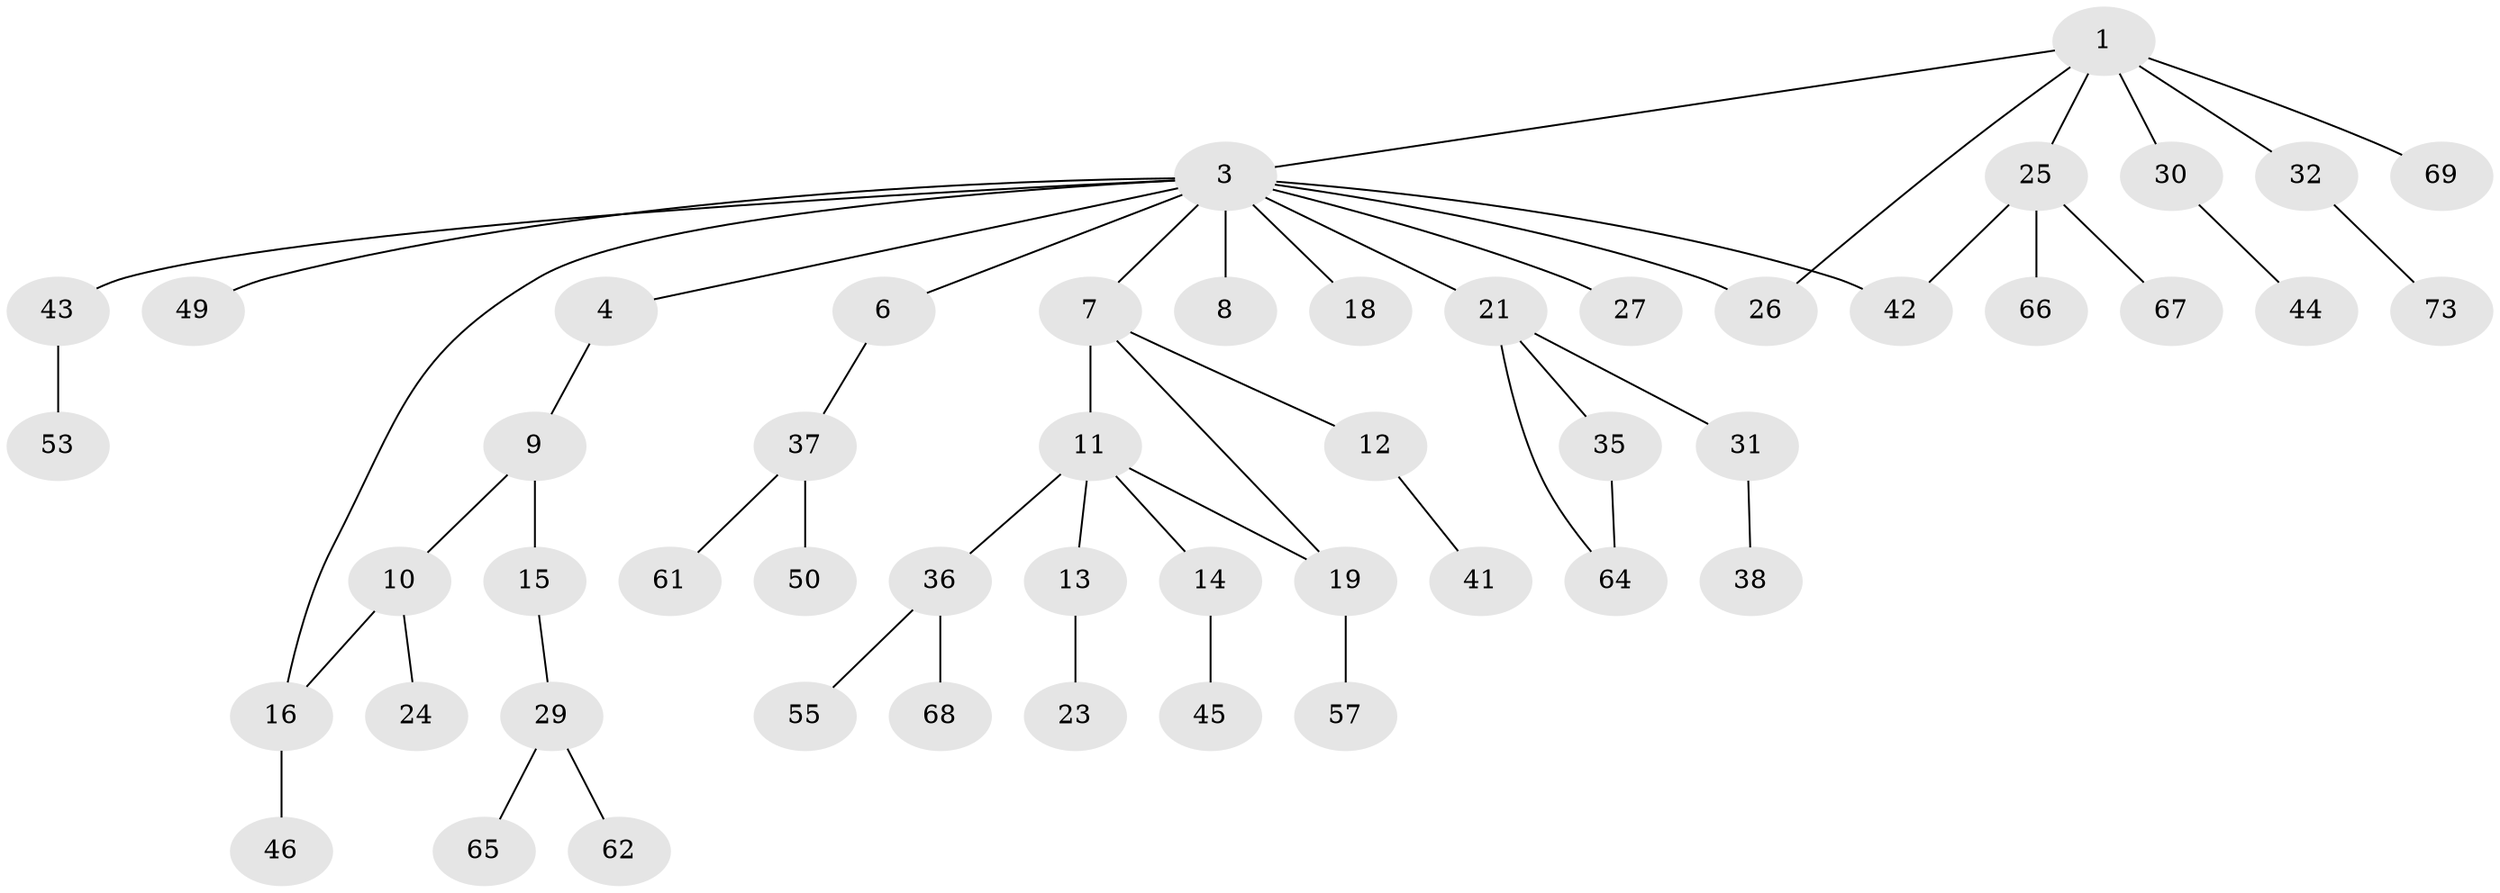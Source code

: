 // Generated by graph-tools (version 1.1) at 2025/51/02/27/25 19:51:40]
// undirected, 50 vertices, 54 edges
graph export_dot {
graph [start="1"]
  node [color=gray90,style=filled];
  1 [super="+2"];
  3 [super="+5"];
  4 [super="+22"];
  6;
  7 [super="+52"];
  8;
  9 [super="+72"];
  10 [super="+17"];
  11 [super="+33"];
  12 [super="+28"];
  13;
  14;
  15;
  16;
  18;
  19 [super="+20"];
  21 [super="+47"];
  23 [super="+40"];
  24;
  25 [super="+48"];
  26 [super="+71"];
  27;
  29 [super="+60"];
  30 [super="+58"];
  31;
  32 [super="+34"];
  35 [super="+39"];
  36 [super="+56"];
  37 [super="+51"];
  38;
  41;
  42 [super="+54"];
  43 [super="+59"];
  44;
  45 [super="+63"];
  46 [super="+70"];
  49;
  50;
  53;
  55;
  57;
  61;
  62;
  64;
  65;
  66;
  67;
  68;
  69;
  73;
  1 -- 30;
  1 -- 32;
  1 -- 3;
  1 -- 69;
  1 -- 25;
  1 -- 26;
  3 -- 4;
  3 -- 6;
  3 -- 8;
  3 -- 16;
  3 -- 18;
  3 -- 21;
  3 -- 27;
  3 -- 43;
  3 -- 49;
  3 -- 42;
  3 -- 7;
  3 -- 26;
  4 -- 9;
  6 -- 37;
  7 -- 11;
  7 -- 12;
  7 -- 19;
  9 -- 10;
  9 -- 15;
  10 -- 16;
  10 -- 24;
  11 -- 13;
  11 -- 14;
  11 -- 19;
  11 -- 36;
  12 -- 41;
  13 -- 23;
  14 -- 45;
  15 -- 29;
  16 -- 46;
  19 -- 57;
  21 -- 31;
  21 -- 35;
  21 -- 64;
  25 -- 66;
  25 -- 42;
  25 -- 67;
  29 -- 65;
  29 -- 62;
  30 -- 44;
  31 -- 38;
  32 -- 73;
  35 -- 64;
  36 -- 55;
  36 -- 68;
  37 -- 50;
  37 -- 61;
  43 -- 53;
}
